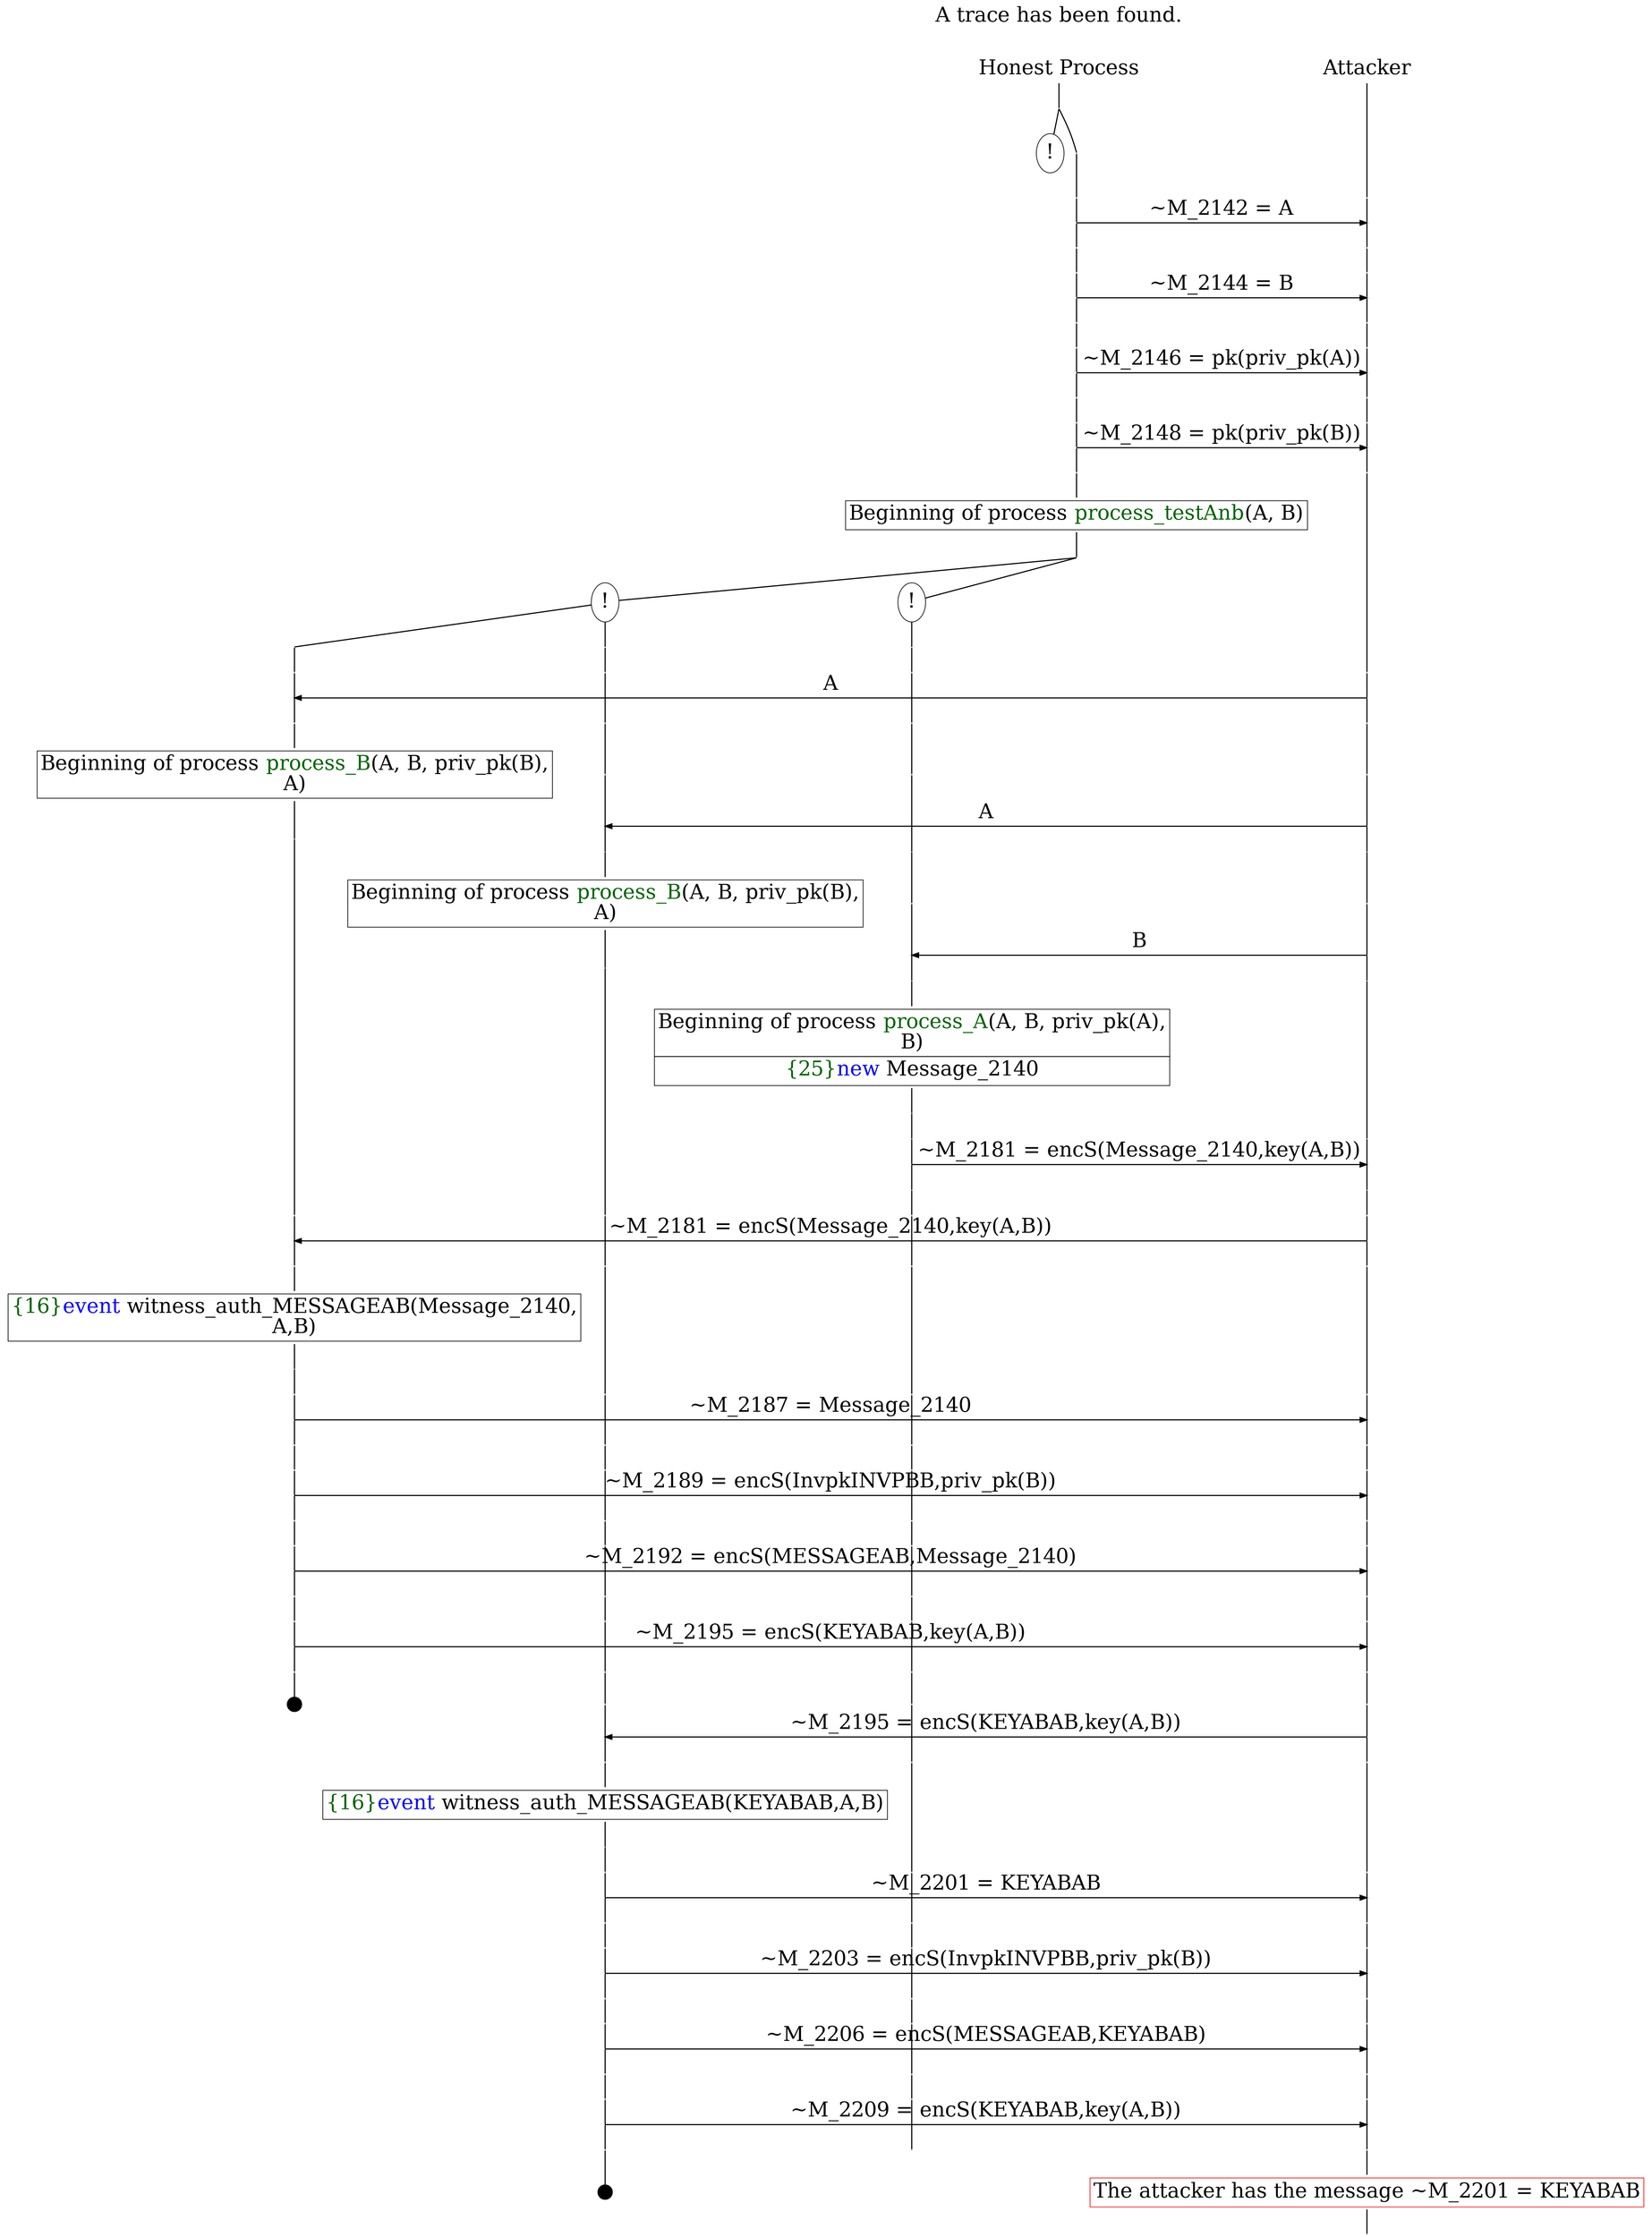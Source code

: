 digraph {
graph [ordering = out]
edge [arrowhead = none, penwidth = 1.6, fontsize = 30]
node [shape = point, width = 0, height = 0, fontsize = 30]
Trace [label = <A trace has been found.<br/>
>, shape = plaintext]
P0__0 [label = "Honest Process", shape = plaintext]
P__0 [label = "Attacker", shape = plaintext]
Trace -> P0__0 [label = "", style = invisible, weight = 100]{rank = same; P0__0 P__0}
P0__0 -> P0__1 [label = <>, weight = 100]
/*RPar */
P0__1 -> P0_1__1 [label = <>]
P0__1 -> P0_0__1 [label = <>]
P0__1 [label = "", fixedsize = false, width = 0, height = 0, shape = none]
{rank = same; P0_0__1 P0_1__1}
P0_0__1 -> P0_0__2 [label = <>, weight = 100]
P__0 -> P__1 [label = <>, weight = 100]
{rank = same; P__1 P0_0__2}
P0_0__2 -> P0_0__3 [label = <>, weight = 100]
P__1 -> P__2 [label = <>, weight = 100]
{rank = same; P__2 P0_0__3}
P0_0__3 -> P__2 [label = <~M_2142 = A>, arrowhead = normal]
P0_0__3 -> P0_0__4 [label = <>, weight = 100]
P__2 -> P__3 [label = <>, weight = 100]
{rank = same; P__3 P0_0__4}
P0_0__4 -> P0_0__5 [label = <>, weight = 100]
P__3 -> P__4 [label = <>, weight = 100]
{rank = same; P__4 P0_0__5}
P0_0__5 -> P0_0__6 [label = <>, weight = 100]
P__4 -> P__5 [label = <>, weight = 100]
{rank = same; P__5 P0_0__6}
P0_0__6 -> P__5 [label = <~M_2144 = B>, arrowhead = normal]
P0_0__6 -> P0_0__7 [label = <>, weight = 100]
P__5 -> P__6 [label = <>, weight = 100]
{rank = same; P__6 P0_0__7}
P0_0__7 -> P0_0__8 [label = <>, weight = 100]
P__6 -> P__7 [label = <>, weight = 100]
{rank = same; P__7 P0_0__8}
P0_0__8 -> P0_0__9 [label = <>, weight = 100]
P__7 -> P__8 [label = <>, weight = 100]
{rank = same; P__8 P0_0__9}
P0_0__9 -> P__8 [label = <~M_2146 = pk(priv_pk(A))>, arrowhead = normal]
P0_0__9 -> P0_0__10 [label = <>, weight = 100]
P__8 -> P__9 [label = <>, weight = 100]
{rank = same; P__9 P0_0__10}
P0_0__10 -> P0_0__11 [label = <>, weight = 100]
P__9 -> P__10 [label = <>, weight = 100]
{rank = same; P__10 P0_0__11}
P0_0__11 -> P0_0__12 [label = <>, weight = 100]
P__10 -> P__11 [label = <>, weight = 100]
{rank = same; P__11 P0_0__12}
P0_0__12 -> P__11 [label = <~M_2148 = pk(priv_pk(B))>, arrowhead = normal]
P0_0__12 -> P0_0__13 [label = <>, weight = 100]
P__11 -> P__12 [label = <>, weight = 100]
{rank = same; P__12 P0_0__13}
P0_0__13 -> P0_0__14 [label = <>, weight = 100]
P0_0__14 [shape = plaintext, label = <<TABLE BORDER="0" CELLBORDER="1" CELLSPACING="0" CELLPADDING="4"> <TR><TD>Beginning of process <FONT COLOR="darkgreen">process_testAnb</FONT>(A, B)</TD></TR></TABLE>>]
P0_0__14 -> P0_0__15 [label = <>, weight = 100]
/*RPar */
P0_0__15 -> P0_0_1__15 [label = <>]
P0_0__15 -> P0_0_0__15 [label = <>]
P0_0__15 [label = "", fixedsize = false, width = 0, height = 0, shape = none]
{rank = same; P0_0_0__15 P0_0_1__15}
P0_0_0__15 [label = "!", shape = ellipse]
P0_0_0_0__15 [label = "", fixedsize = false, width = 0, height = 0, shape = none]
P0_0_0__15 -> P0_0_0_0__15 [label = <>, weight = 100]
P0_0_1__15 [label = "!", shape = ellipse]
{rank = same; P0_0_1_1__15 P0_0_1_0__15}
P0_0_1_1__15 [label = "", fixedsize = false, width = 0, height = 0, shape = none]
P0_0_1__15 -> P0_0_1_1__15 [label = <>]
P0_0_1_0__15 [label = "", fixedsize = false, width = 0, height = 0, shape = none]
P0_0_1__15 -> P0_0_1_0__15 [label = <>]
P0_1__1 [label = "!", shape = ellipse]
P0_0_1_1__15 -> P0_0_1_1__16 [label = <>, weight = 100]
P0_0_1_0__15 -> P0_0_1_0__16 [label = <>, weight = 100]
P0_0_0_0__15 -> P0_0_0_0__16 [label = <>, weight = 100]
P__12 -> P__13 [label = <>, weight = 100]
{rank = same; P__13 P0_0_0_0__16 P0_0_1_0__16 P0_0_1_1__16}
P0_0_1_1__16 -> P0_0_1_1__17 [label = <>, weight = 100]
P__13 -> P__14 [label = <>, weight = 100]
{rank = same; P__14 P0_0_1_1__17}
P0_0_1_1__17 -> P__14 [label = <A>, dir = back, arrowhead = normal]
P0_0_1_1__17 -> P0_0_1_1__18 [label = <>, weight = 100]
P0_0_1_0__16 -> P0_0_1_0__17 [label = <>, weight = 100]
P0_0_0_0__16 -> P0_0_0_0__17 [label = <>, weight = 100]
P__14 -> P__15 [label = <>, weight = 100]
{rank = same; P__15 P0_0_0_0__17 P0_0_1_0__17 P0_0_1_1__18}
P0_0_1_1__18 -> P0_0_1_1__19 [label = <>, weight = 100]
P0_0_1_1__19 [shape = plaintext, label = <<TABLE BORDER="0" CELLBORDER="1" CELLSPACING="0" CELLPADDING="4"> <TR><TD>Beginning of process <FONT COLOR="darkgreen">process_B</FONT>(A, B, priv_pk(B),<br/>
A)</TD></TR></TABLE>>]
P0_0_1_1__19 -> P0_0_1_1__20 [label = <>, weight = 100]
P0_0_1_0__17 -> P0_0_1_0__18 [label = <>, weight = 100]
P0_0_0_0__17 -> P0_0_0_0__18 [label = <>, weight = 100]
P__15 -> P__16 [label = <>, weight = 100]
{rank = same; P__16 P0_0_0_0__18 P0_0_1_0__18}
P0_0_1_0__18 -> P0_0_1_0__19 [label = <>, weight = 100]
P__16 -> P__17 [label = <>, weight = 100]
{rank = same; P__17 P0_0_1_0__19}
P0_0_1_0__19 -> P__17 [label = <A>, dir = back, arrowhead = normal]
P0_0_1_0__19 -> P0_0_1_0__20 [label = <>, weight = 100]
P0_0_0_0__18 -> P0_0_0_0__19 [label = <>, weight = 100]
P__17 -> P__18 [label = <>, weight = 100]
{rank = same; P__18 P0_0_0_0__19 P0_0_1_0__20}
P0_0_1_0__20 -> P0_0_1_0__21 [label = <>, weight = 100]
P0_0_1_0__21 [shape = plaintext, label = <<TABLE BORDER="0" CELLBORDER="1" CELLSPACING="0" CELLPADDING="4"> <TR><TD>Beginning of process <FONT COLOR="darkgreen">process_B</FONT>(A, B, priv_pk(B),<br/>
A)</TD></TR></TABLE>>]
P0_0_1_0__21 -> P0_0_1_0__22 [label = <>, weight = 100]
P0_0_0_0__19 -> P0_0_0_0__20 [label = <>, weight = 100]
P__18 -> P__19 [label = <>, weight = 100]
{rank = same; P__19 P0_0_0_0__20}
P0_0_0_0__20 -> P0_0_0_0__21 [label = <>, weight = 100]
P__19 -> P__20 [label = <>, weight = 100]
{rank = same; P__20 P0_0_0_0__21}
P0_0_0_0__21 -> P__20 [label = <B>, dir = back, arrowhead = normal]
P0_0_0_0__21 -> P0_0_0_0__22 [label = <>, weight = 100]
P__20 -> P__21 [label = <>, weight = 100]
{rank = same; P__21 P0_0_0_0__22}
P0_0_0_0__22 -> P0_0_0_0__23 [label = <>, weight = 100]
P0_0_0_0__23 [shape = plaintext, label = <<TABLE BORDER="0" CELLBORDER="1" CELLSPACING="0" CELLPADDING="4"> <TR><TD>Beginning of process <FONT COLOR="darkgreen">process_A</FONT>(A, B, priv_pk(A),<br/>
B)</TD></TR><TR><TD><FONT COLOR="darkgreen">{25}</FONT><FONT COLOR="blue">new </FONT>Message_2140</TD></TR></TABLE>>]
P0_0_0_0__23 -> P0_0_0_0__24 [label = <>, weight = 100]
P0_0_0_0__24 -> P0_0_0_0__25 [label = <>, weight = 100]
P__21 -> P__22 [label = <>, weight = 100]
{rank = same; P__22 P0_0_0_0__25}
P0_0_0_0__25 -> P0_0_0_0__26 [label = <>, weight = 100]
P__22 -> P__23 [label = <>, weight = 100]
{rank = same; P__23 P0_0_0_0__26}
P0_0_0_0__26 -> P__23 [label = <~M_2181 = encS(Message_2140,key(A,B))>, arrowhead = normal]
P0_0_0_0__26 -> P0_0_0_0__27 [label = <>, weight = 100]
P__23 -> P__24 [label = <>, weight = 100]
{rank = same; P__24 P0_0_0_0__27}
P0_0_1_1__20 -> P0_0_1_1__21 [label = <>, weight = 100]
P0_0_1_0__22 -> P0_0_1_0__23 [label = <>, weight = 100]
P0_0_0_0__27 -> P0_0_0_0__28 [label = <>, weight = 100]
P__24 -> P__25 [label = <>, weight = 100]
{rank = same; P__25 P0_0_0_0__28 P0_0_1_0__23 P0_0_1_1__21}
P0_0_1_1__21 -> P0_0_1_1__22 [label = <>, weight = 100]
P__25 -> P__26 [label = <>, weight = 100]
{rank = same; P__26 P0_0_1_1__22}
P0_0_1_1__22 -> P__26 [label = <~M_2181 = encS(Message_2140,key(A,B))>, dir = back, arrowhead = normal]
P0_0_1_1__22 -> P0_0_1_1__23 [label = <>, weight = 100]
P0_0_1_0__23 -> P0_0_1_0__24 [label = <>, weight = 100]
P0_0_0_0__28 -> P0_0_0_0__29 [label = <>, weight = 100]
P__26 -> P__27 [label = <>, weight = 100]
{rank = same; P__27 P0_0_0_0__29 P0_0_1_0__24 P0_0_1_1__23}
P0_0_1_1__23 -> P0_0_1_1__24 [label = <>, weight = 100]
P0_0_1_1__24 [shape = plaintext, label = <<TABLE BORDER="0" CELLBORDER="1" CELLSPACING="0" CELLPADDING="4"> <TR><TD><FONT COLOR="darkgreen">{16}</FONT><FONT COLOR="blue">event</FONT> witness_auth_MESSAGEAB(Message_2140,<br/>
A,B)</TD></TR></TABLE>>]
P0_0_1_1__24 -> P0_0_1_1__25 [label = <>, weight = 100]
P0_0_1_1__25 -> P0_0_1_1__26 [label = <>, weight = 100]
P0_0_1_0__24 -> P0_0_1_0__25 [label = <>, weight = 100]
P0_0_0_0__29 -> P0_0_0_0__30 [label = <>, weight = 100]
P__27 -> P__28 [label = <>, weight = 100]
{rank = same; P__28 P0_0_0_0__30 P0_0_1_0__25 P0_0_1_1__26}
P0_0_1_1__26 -> P0_0_1_1__27 [label = <>, weight = 100]
P__28 -> P__29 [label = <>, weight = 100]
{rank = same; P__29 P0_0_1_1__27}
P0_0_1_1__27 -> P__29 [label = <~M_2187 = Message_2140>, arrowhead = normal]
P0_0_1_1__27 -> P0_0_1_1__28 [label = <>, weight = 100]
P0_0_1_0__25 -> P0_0_1_0__26 [label = <>, weight = 100]
P0_0_0_0__30 -> P0_0_0_0__31 [label = <>, weight = 100]
P__29 -> P__30 [label = <>, weight = 100]
{rank = same; P__30 P0_0_0_0__31 P0_0_1_0__26 P0_0_1_1__28}
P0_0_1_1__28 -> P0_0_1_1__29 [label = <>, weight = 100]
P0_0_1_0__26 -> P0_0_1_0__27 [label = <>, weight = 100]
P0_0_0_0__31 -> P0_0_0_0__32 [label = <>, weight = 100]
P__30 -> P__31 [label = <>, weight = 100]
{rank = same; P__31 P0_0_0_0__32 P0_0_1_0__27 P0_0_1_1__29}
P0_0_1_1__29 -> P0_0_1_1__30 [label = <>, weight = 100]
P__31 -> P__32 [label = <>, weight = 100]
{rank = same; P__32 P0_0_1_1__30}
P0_0_1_1__30 -> P__32 [label = <~M_2189 = encS(InvpkINVPBB,priv_pk(B))>, arrowhead = normal]
P0_0_1_1__30 -> P0_0_1_1__31 [label = <>, weight = 100]
P0_0_1_0__27 -> P0_0_1_0__28 [label = <>, weight = 100]
P0_0_0_0__32 -> P0_0_0_0__33 [label = <>, weight = 100]
P__32 -> P__33 [label = <>, weight = 100]
{rank = same; P__33 P0_0_0_0__33 P0_0_1_0__28 P0_0_1_1__31}
P0_0_1_1__31 -> P0_0_1_1__32 [label = <>, weight = 100]
P0_0_1_0__28 -> P0_0_1_0__29 [label = <>, weight = 100]
P0_0_0_0__33 -> P0_0_0_0__34 [label = <>, weight = 100]
P__33 -> P__34 [label = <>, weight = 100]
{rank = same; P__34 P0_0_0_0__34 P0_0_1_0__29 P0_0_1_1__32}
P0_0_1_1__32 -> P0_0_1_1__33 [label = <>, weight = 100]
P__34 -> P__35 [label = <>, weight = 100]
{rank = same; P__35 P0_0_1_1__33}
P0_0_1_1__33 -> P__35 [label = <~M_2192 = encS(MESSAGEAB,Message_2140)>, arrowhead = normal]
P0_0_1_1__33 -> P0_0_1_1__34 [label = <>, weight = 100]
P0_0_1_0__29 -> P0_0_1_0__30 [label = <>, weight = 100]
P0_0_0_0__34 -> P0_0_0_0__35 [label = <>, weight = 100]
P__35 -> P__36 [label = <>, weight = 100]
{rank = same; P__36 P0_0_0_0__35 P0_0_1_0__30 P0_0_1_1__34}
P0_0_1_1__34 -> P0_0_1_1__35 [label = <>, weight = 100]
P0_0_1_0__30 -> P0_0_1_0__31 [label = <>, weight = 100]
P0_0_0_0__35 -> P0_0_0_0__36 [label = <>, weight = 100]
P__36 -> P__37 [label = <>, weight = 100]
{rank = same; P__37 P0_0_0_0__36 P0_0_1_0__31 P0_0_1_1__35}
P0_0_1_1__35 -> P0_0_1_1__36 [label = <>, weight = 100]
P__37 -> P__38 [label = <>, weight = 100]
{rank = same; P__38 P0_0_1_1__36}
P0_0_1_1__36 -> P__38 [label = <~M_2195 = encS(KEYABAB,key(A,B))>, arrowhead = normal]
P0_0_1_1__36 -> P0_0_1_1__37 [label = <>, weight = 100]
P0_0_1_0__31 -> P0_0_1_0__32 [label = <>, weight = 100]
P0_0_0_0__36 -> P0_0_0_0__37 [label = <>, weight = 100]
P__38 -> P__39 [label = <>, weight = 100]
{rank = same; P__39 P0_0_0_0__37 P0_0_1_0__32 P0_0_1_1__37}
P0_0_1_1__38 [label = "", width = 0.3, height = 0.3]
P0_0_1_1__37 -> P0_0_1_1__38 [label = <>, weight = 100]
P0_0_1_0__32 -> P0_0_1_0__33 [label = <>, weight = 100]
P0_0_0_0__37 -> P0_0_0_0__38 [label = <>, weight = 100]
P__39 -> P__40 [label = <>, weight = 100]
{rank = same; P__40 P0_0_0_0__38 P0_0_1_0__33}
P0_0_1_0__33 -> P0_0_1_0__34 [label = <>, weight = 100]
P__40 -> P__41 [label = <>, weight = 100]
{rank = same; P__41 P0_0_1_0__34}
P0_0_1_0__34 -> P__41 [label = <~M_2195 = encS(KEYABAB,key(A,B))>, dir = back, arrowhead = normal]
P0_0_1_0__34 -> P0_0_1_0__35 [label = <>, weight = 100]
P0_0_0_0__38 -> P0_0_0_0__39 [label = <>, weight = 100]
P__41 -> P__42 [label = <>, weight = 100]
{rank = same; P__42 P0_0_0_0__39 P0_0_1_0__35}
P0_0_1_0__35 -> P0_0_1_0__36 [label = <>, weight = 100]
P0_0_1_0__36 [shape = plaintext, label = <<TABLE BORDER="0" CELLBORDER="1" CELLSPACING="0" CELLPADDING="4"> <TR><TD><FONT COLOR="darkgreen">{16}</FONT><FONT COLOR="blue">event</FONT> witness_auth_MESSAGEAB(KEYABAB,A,B)</TD></TR></TABLE>>]
P0_0_1_0__36 -> P0_0_1_0__37 [label = <>, weight = 100]
P0_0_1_0__37 -> P0_0_1_0__38 [label = <>, weight = 100]
P0_0_0_0__39 -> P0_0_0_0__40 [label = <>, weight = 100]
P__42 -> P__43 [label = <>, weight = 100]
{rank = same; P__43 P0_0_0_0__40 P0_0_1_0__38}
P0_0_1_0__38 -> P0_0_1_0__39 [label = <>, weight = 100]
P__43 -> P__44 [label = <>, weight = 100]
{rank = same; P__44 P0_0_1_0__39}
P0_0_1_0__39 -> P__44 [label = <~M_2201 = KEYABAB>, arrowhead = normal]
P0_0_1_0__39 -> P0_0_1_0__40 [label = <>, weight = 100]
P0_0_0_0__40 -> P0_0_0_0__41 [label = <>, weight = 100]
P__44 -> P__45 [label = <>, weight = 100]
{rank = same; P__45 P0_0_0_0__41 P0_0_1_0__40}
P0_0_1_0__40 -> P0_0_1_0__41 [label = <>, weight = 100]
P0_0_0_0__41 -> P0_0_0_0__42 [label = <>, weight = 100]
P__45 -> P__46 [label = <>, weight = 100]
{rank = same; P__46 P0_0_0_0__42 P0_0_1_0__41}
P0_0_1_0__41 -> P0_0_1_0__42 [label = <>, weight = 100]
P__46 -> P__47 [label = <>, weight = 100]
{rank = same; P__47 P0_0_1_0__42}
P0_0_1_0__42 -> P__47 [label = <~M_2203 = encS(InvpkINVPBB,priv_pk(B))>, arrowhead = normal]
P0_0_1_0__42 -> P0_0_1_0__43 [label = <>, weight = 100]
P0_0_0_0__42 -> P0_0_0_0__43 [label = <>, weight = 100]
P__47 -> P__48 [label = <>, weight = 100]
{rank = same; P__48 P0_0_0_0__43 P0_0_1_0__43}
P0_0_1_0__43 -> P0_0_1_0__44 [label = <>, weight = 100]
P0_0_0_0__43 -> P0_0_0_0__44 [label = <>, weight = 100]
P__48 -> P__49 [label = <>, weight = 100]
{rank = same; P__49 P0_0_0_0__44 P0_0_1_0__44}
P0_0_1_0__44 -> P0_0_1_0__45 [label = <>, weight = 100]
P__49 -> P__50 [label = <>, weight = 100]
{rank = same; P__50 P0_0_1_0__45}
P0_0_1_0__45 -> P__50 [label = <~M_2206 = encS(MESSAGEAB,KEYABAB)>, arrowhead = normal]
P0_0_1_0__45 -> P0_0_1_0__46 [label = <>, weight = 100]
P0_0_0_0__44 -> P0_0_0_0__45 [label = <>, weight = 100]
P__50 -> P__51 [label = <>, weight = 100]
{rank = same; P__51 P0_0_0_0__45 P0_0_1_0__46}
P0_0_1_0__46 -> P0_0_1_0__47 [label = <>, weight = 100]
P0_0_0_0__45 -> P0_0_0_0__46 [label = <>, weight = 100]
P__51 -> P__52 [label = <>, weight = 100]
{rank = same; P__52 P0_0_0_0__46 P0_0_1_0__47}
P0_0_1_0__47 -> P0_0_1_0__48 [label = <>, weight = 100]
P__52 -> P__53 [label = <>, weight = 100]
{rank = same; P__53 P0_0_1_0__48}
P0_0_1_0__48 -> P__53 [label = <~M_2209 = encS(KEYABAB,key(A,B))>, arrowhead = normal]
P0_0_1_0__48 -> P0_0_1_0__49 [label = <>, weight = 100]
P0_0_0_0__46 -> P0_0_0_0__47 [label = <>, weight = 100]
P__53 -> P__54 [label = <>, weight = 100]
{rank = same; P__54 P0_0_0_0__47 P0_0_1_0__49}
P0_0_1_0__50 [label = "", width = 0.3, height = 0.3]
P0_0_1_0__49 -> P0_0_1_0__50 [label = <>, weight = 100]
P__54 -> P__55 [label = <>, weight = 100]
P__55 [color = red, shape = plaintext, label = <<TABLE BORDER="0" CELLBORDER="1" CELLSPACING="0" CELLPADDING="4"> <TR><TD>The attacker has the message ~M_2201 = KEYABAB</TD></TR></TABLE>>]
P__55 -> P__56 [label = <>, weight = 100]
}